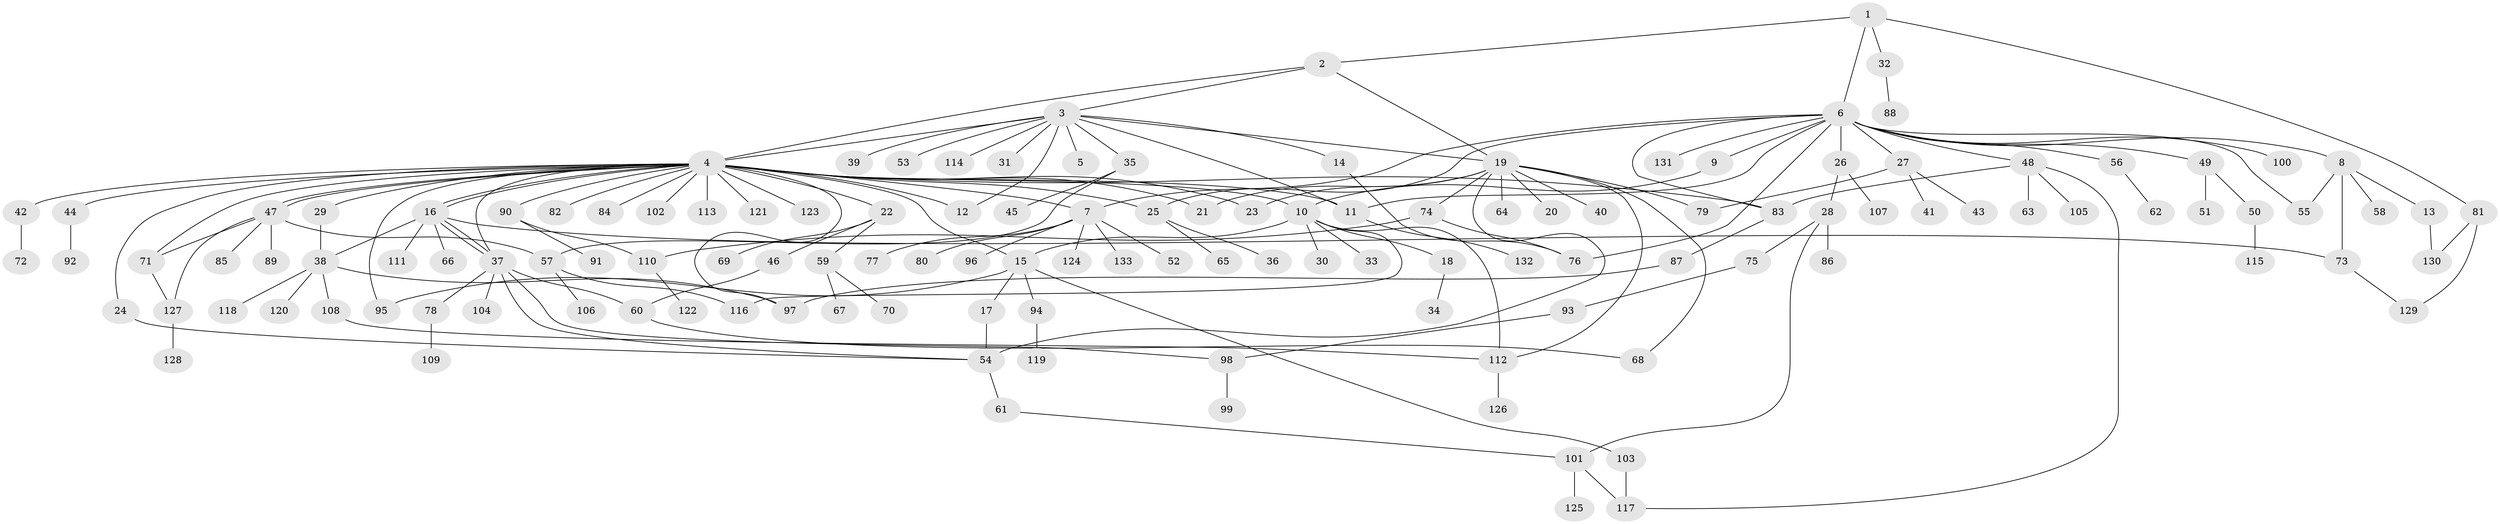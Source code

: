 // coarse degree distribution, {6: 0.03, 13: 0.01, 28: 0.01, 1: 0.51, 16: 0.01, 7: 0.03, 5: 0.05, 2: 0.18, 12: 0.01, 3: 0.11, 9: 0.01, 4: 0.04}
// Generated by graph-tools (version 1.1) at 2025/23/03/03/25 07:23:51]
// undirected, 133 vertices, 176 edges
graph export_dot {
graph [start="1"]
  node [color=gray90,style=filled];
  1;
  2;
  3;
  4;
  5;
  6;
  7;
  8;
  9;
  10;
  11;
  12;
  13;
  14;
  15;
  16;
  17;
  18;
  19;
  20;
  21;
  22;
  23;
  24;
  25;
  26;
  27;
  28;
  29;
  30;
  31;
  32;
  33;
  34;
  35;
  36;
  37;
  38;
  39;
  40;
  41;
  42;
  43;
  44;
  45;
  46;
  47;
  48;
  49;
  50;
  51;
  52;
  53;
  54;
  55;
  56;
  57;
  58;
  59;
  60;
  61;
  62;
  63;
  64;
  65;
  66;
  67;
  68;
  69;
  70;
  71;
  72;
  73;
  74;
  75;
  76;
  77;
  78;
  79;
  80;
  81;
  82;
  83;
  84;
  85;
  86;
  87;
  88;
  89;
  90;
  91;
  92;
  93;
  94;
  95;
  96;
  97;
  98;
  99;
  100;
  101;
  102;
  103;
  104;
  105;
  106;
  107;
  108;
  109;
  110;
  111;
  112;
  113;
  114;
  115;
  116;
  117;
  118;
  119;
  120;
  121;
  122;
  123;
  124;
  125;
  126;
  127;
  128;
  129;
  130;
  131;
  132;
  133;
  1 -- 2;
  1 -- 6;
  1 -- 32;
  1 -- 81;
  2 -- 3;
  2 -- 4;
  2 -- 19;
  3 -- 4;
  3 -- 5;
  3 -- 11;
  3 -- 12;
  3 -- 14;
  3 -- 19;
  3 -- 31;
  3 -- 35;
  3 -- 39;
  3 -- 53;
  3 -- 114;
  4 -- 7;
  4 -- 10;
  4 -- 11;
  4 -- 12;
  4 -- 15;
  4 -- 16;
  4 -- 16;
  4 -- 21;
  4 -- 22;
  4 -- 23;
  4 -- 24;
  4 -- 25;
  4 -- 29;
  4 -- 37;
  4 -- 42;
  4 -- 44;
  4 -- 47;
  4 -- 47;
  4 -- 71;
  4 -- 82;
  4 -- 83;
  4 -- 84;
  4 -- 90;
  4 -- 95;
  4 -- 97;
  4 -- 102;
  4 -- 113;
  4 -- 121;
  4 -- 123;
  6 -- 7;
  6 -- 8;
  6 -- 9;
  6 -- 11;
  6 -- 25;
  6 -- 26;
  6 -- 27;
  6 -- 48;
  6 -- 49;
  6 -- 55;
  6 -- 56;
  6 -- 76;
  6 -- 83;
  6 -- 100;
  6 -- 131;
  7 -- 52;
  7 -- 77;
  7 -- 80;
  7 -- 96;
  7 -- 124;
  7 -- 133;
  8 -- 13;
  8 -- 55;
  8 -- 58;
  8 -- 73;
  9 -- 10;
  10 -- 15;
  10 -- 18;
  10 -- 30;
  10 -- 33;
  10 -- 112;
  10 -- 116;
  11 -- 132;
  13 -- 130;
  14 -- 76;
  15 -- 17;
  15 -- 94;
  15 -- 95;
  15 -- 103;
  16 -- 37;
  16 -- 37;
  16 -- 38;
  16 -- 66;
  16 -- 73;
  16 -- 111;
  17 -- 54;
  18 -- 34;
  19 -- 20;
  19 -- 21;
  19 -- 23;
  19 -- 40;
  19 -- 54;
  19 -- 64;
  19 -- 68;
  19 -- 74;
  19 -- 79;
  19 -- 112;
  22 -- 46;
  22 -- 59;
  22 -- 69;
  24 -- 54;
  25 -- 36;
  25 -- 65;
  26 -- 28;
  26 -- 107;
  27 -- 41;
  27 -- 43;
  27 -- 79;
  28 -- 75;
  28 -- 86;
  28 -- 101;
  29 -- 38;
  32 -- 88;
  35 -- 45;
  35 -- 57;
  37 -- 54;
  37 -- 60;
  37 -- 78;
  37 -- 98;
  37 -- 104;
  38 -- 97;
  38 -- 108;
  38 -- 118;
  38 -- 120;
  42 -- 72;
  44 -- 92;
  46 -- 60;
  47 -- 57;
  47 -- 71;
  47 -- 85;
  47 -- 89;
  47 -- 127;
  48 -- 63;
  48 -- 83;
  48 -- 105;
  48 -- 117;
  49 -- 50;
  49 -- 51;
  50 -- 115;
  54 -- 61;
  56 -- 62;
  57 -- 106;
  57 -- 116;
  59 -- 67;
  59 -- 70;
  60 -- 68;
  61 -- 101;
  71 -- 127;
  73 -- 129;
  74 -- 76;
  74 -- 110;
  75 -- 93;
  78 -- 109;
  81 -- 129;
  81 -- 130;
  83 -- 87;
  87 -- 97;
  90 -- 91;
  90 -- 110;
  93 -- 98;
  94 -- 119;
  98 -- 99;
  101 -- 117;
  101 -- 125;
  103 -- 117;
  108 -- 112;
  110 -- 122;
  112 -- 126;
  127 -- 128;
}
